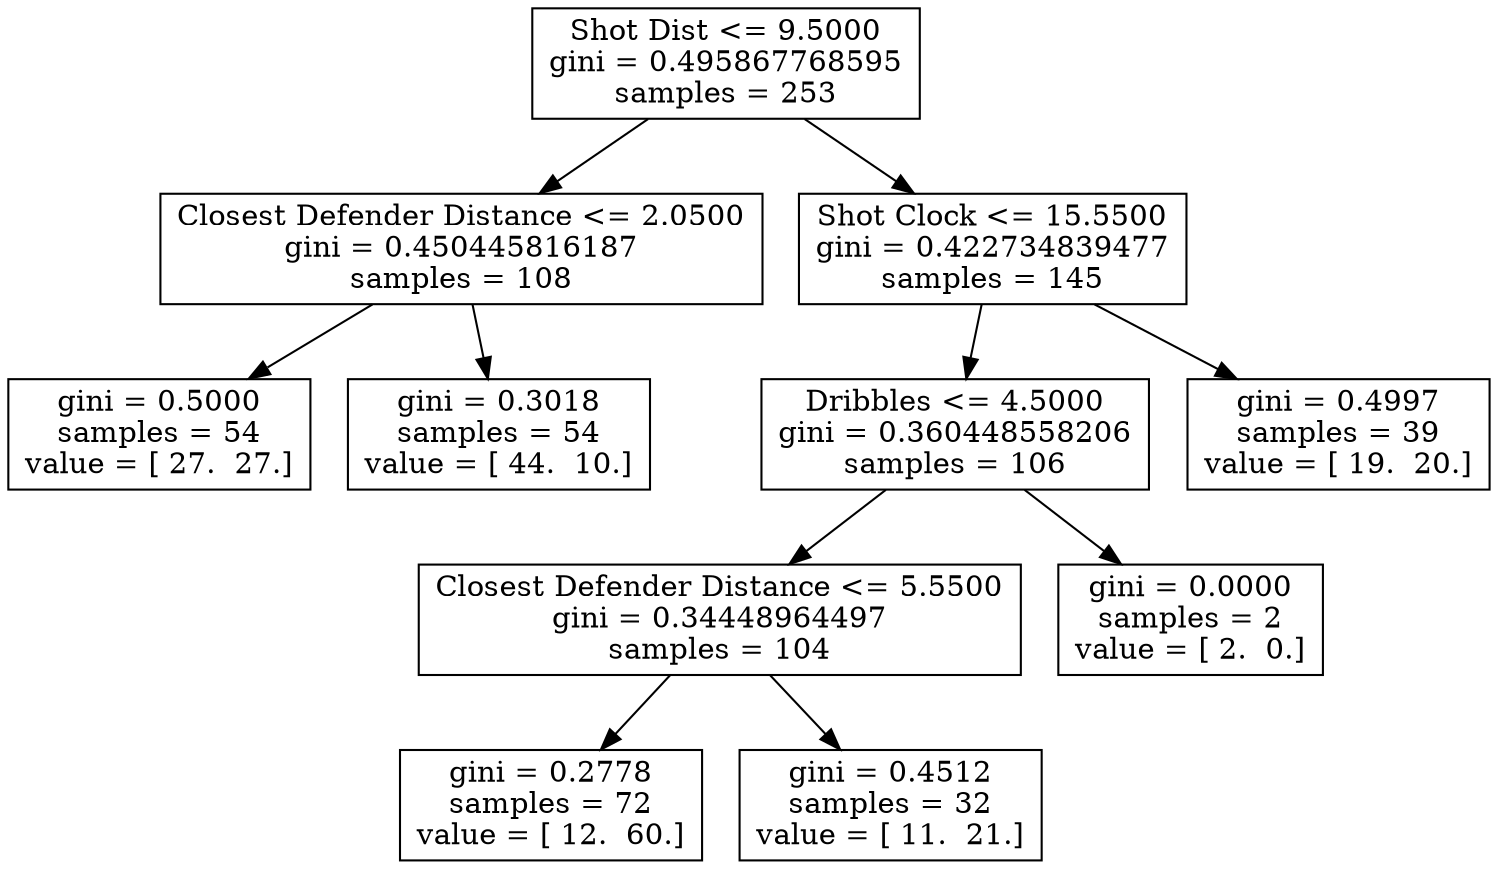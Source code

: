 digraph Tree {
0 [label="Shot Dist <= 9.5000\ngini = 0.495867768595\nsamples = 253", shape="box"] ;
1 [label="Closest Defender Distance <= 2.0500\ngini = 0.450445816187\nsamples = 108", shape="box"] ;
0 -> 1 ;
2 [label="gini = 0.5000\nsamples = 54\nvalue = [ 27.  27.]", shape="box"] ;
1 -> 2 ;
3 [label="gini = 0.3018\nsamples = 54\nvalue = [ 44.  10.]", shape="box"] ;
1 -> 3 ;
4 [label="Shot Clock <= 15.5500\ngini = 0.422734839477\nsamples = 145", shape="box"] ;
0 -> 4 ;
5 [label="Dribbles <= 4.5000\ngini = 0.360448558206\nsamples = 106", shape="box"] ;
4 -> 5 ;
6 [label="Closest Defender Distance <= 5.5500\ngini = 0.34448964497\nsamples = 104", shape="box"] ;
5 -> 6 ;
7 [label="gini = 0.2778\nsamples = 72\nvalue = [ 12.  60.]", shape="box"] ;
6 -> 7 ;
8 [label="gini = 0.4512\nsamples = 32\nvalue = [ 11.  21.]", shape="box"] ;
6 -> 8 ;
9 [label="gini = 0.0000\nsamples = 2\nvalue = [ 2.  0.]", shape="box"] ;
5 -> 9 ;
10 [label="gini = 0.4997\nsamples = 39\nvalue = [ 19.  20.]", shape="box"] ;
4 -> 10 ;
}